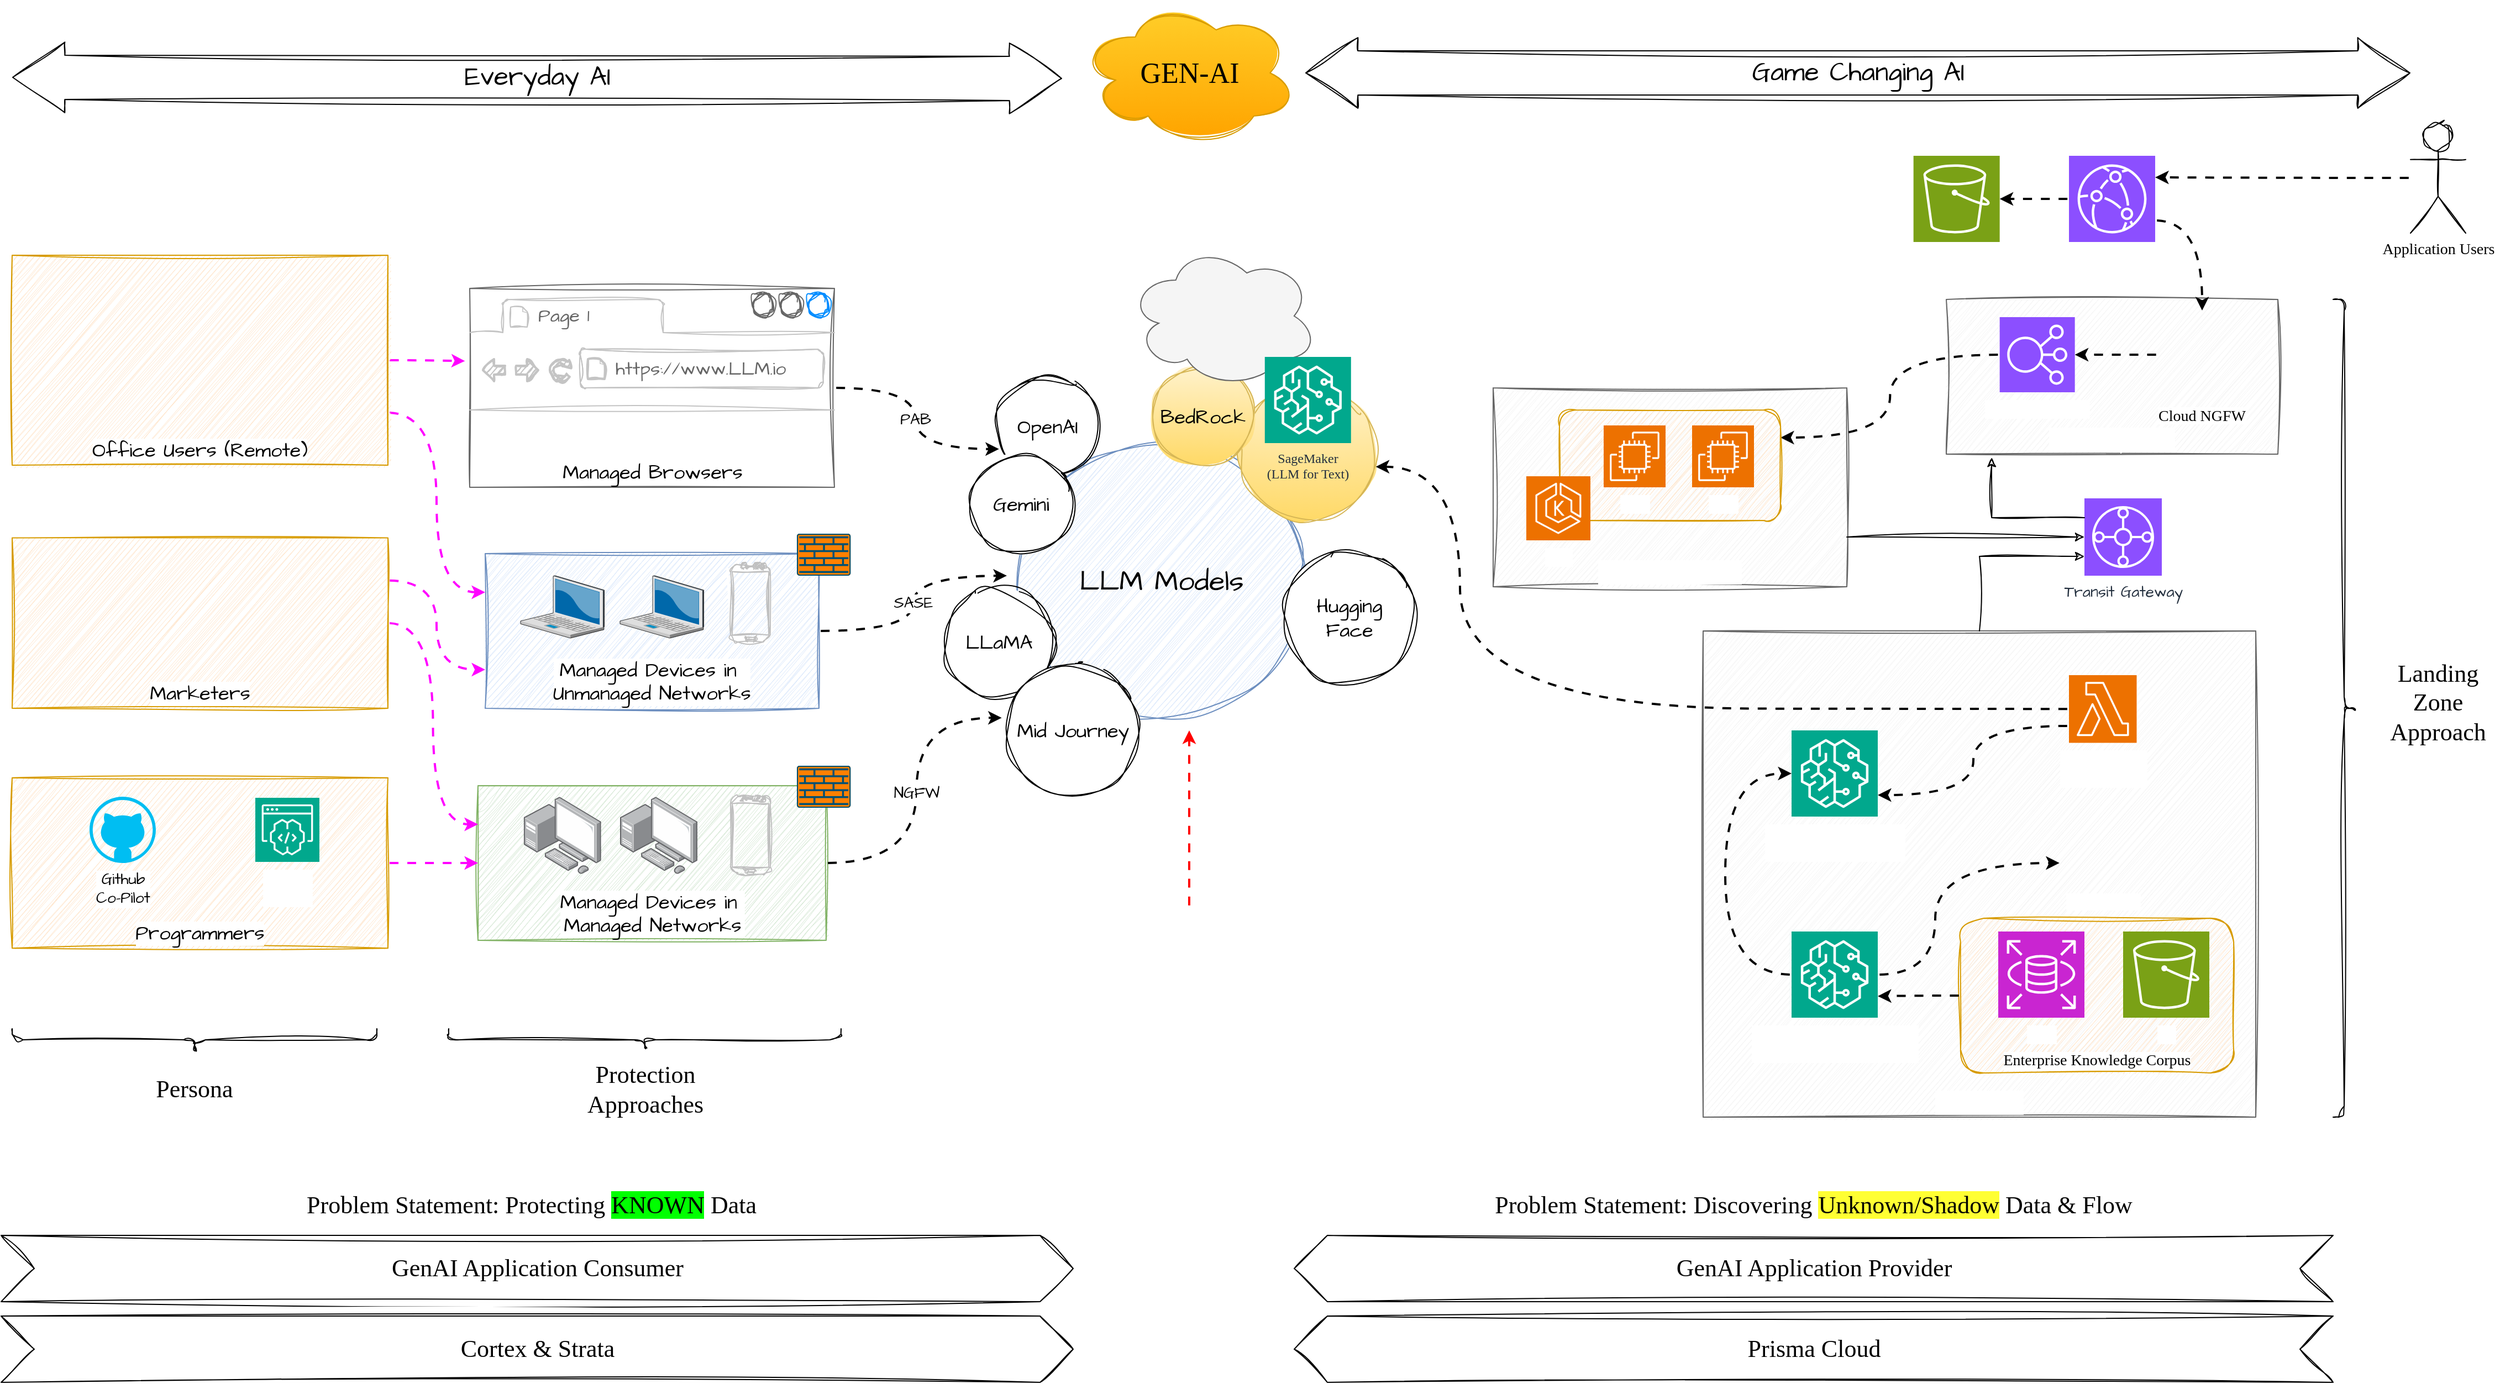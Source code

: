 <mxfile version="24.2.5" type="device">
  <diagram name="Page-1" id="3MIngDmAgbNU4fVDyyzJ">
    <mxGraphModel dx="2901" dy="2389" grid="1" gridSize="10" guides="1" tooltips="1" connect="1" arrows="1" fold="1" page="1" pageScale="1" pageWidth="850" pageHeight="1100" math="0" shadow="0">
      <root>
        <mxCell id="0" />
        <mxCell id="1" parent="0" />
        <mxCell id="rA6aza_w5iIKAxAunfqu-94" value="GEN-AI" style="ellipse;shape=cloud;whiteSpace=wrap;html=1;strokeColor=#d79b00;align=center;verticalAlign=middle;fontFamily=Gloria Hallelujah;fontSource=https%3A%2F%2Ffonts.googleapis.com%2Fcss%3Ffamily%3DGloria%2BHallelujah;fontSize=26;labelBackgroundColor=none;fillColor=#ffcd28;sketch=1;curveFitting=1;jiggle=2;gradientColor=#ffa500;fontColor=#000000;" vertex="1" parent="1">
          <mxGeometry x="197.5" y="-30" width="195" height="130" as="geometry" />
        </mxCell>
        <mxCell id="rA6aza_w5iIKAxAunfqu-16" value="RAG VPC" style="rounded=0;whiteSpace=wrap;html=1;sketch=1;hachureGap=4;jiggle=2;curveFitting=1;fontFamily=Architects Daughter;fontSource=https%3A%2F%2Ffonts.googleapis.com%2Fcss%3Ffamily%3DArchitects%2BDaughter;verticalAlign=bottom;fontSize=18;fillColor=#f5f5f5;fontColor=#FFFFFF;strokeColor=#666666;labelBackgroundColor=default;" vertex="1" parent="1">
          <mxGeometry x="760" y="540" width="500" height="440" as="geometry" />
        </mxCell>
        <mxCell id="rA6aza_w5iIKAxAunfqu-83" value="Enterprise Knowledge Corpus" style="rounded=1;whiteSpace=wrap;html=1;strokeColor=#d79b00;align=center;verticalAlign=bottom;fontFamily=Gloria Hallelujah;fontSource=https%3A%2F%2Ffonts.googleapis.com%2Fcss%3Ffamily%3DGloria%2BHallelujah;fontSize=14;labelBackgroundColor=default;fillColor=#ffe6cc;sketch=1;curveFitting=1;jiggle=2;" vertex="1" parent="1">
          <mxGeometry x="992.93" y="800" width="247.07" height="140" as="geometry" />
        </mxCell>
        <mxCell id="rA6aza_w5iIKAxAunfqu-1" value="LLM Models" style="ellipse;whiteSpace=wrap;html=1;sketch=1;hachureGap=4;jiggle=2;curveFitting=1;fontFamily=Architects Daughter;fontSource=https%3A%2F%2Ffonts.googleapis.com%2Fcss%3Ffamily%3DArchitects%2BDaughter;fontSize=26;fillColor=#dae8fc;strokeColor=#6c8ebf;" vertex="1" parent="1">
          <mxGeometry x="140" y="370" width="260" height="250" as="geometry" />
        </mxCell>
        <mxCell id="rA6aza_w5iIKAxAunfqu-2" value="" style="ellipse;whiteSpace=wrap;html=1;sketch=1;hachureGap=4;jiggle=2;curveFitting=1;fontFamily=Architects Daughter;fontSource=https%3A%2F%2Ffonts.googleapis.com%2Fcss%3Ffamily%3DArchitects%2BDaughter;fontSize=18;fillColor=#fff2cc;gradientColor=#ffd966;strokeColor=#d6b656;" vertex="1" parent="1">
          <mxGeometry x="340" y="320" width="124.8" height="120" as="geometry" />
        </mxCell>
        <mxCell id="rA6aza_w5iIKAxAunfqu-3" value="BedRock" style="ellipse;whiteSpace=wrap;html=1;sketch=1;hachureGap=4;jiggle=2;curveFitting=1;fontFamily=Architects Daughter;fontSource=https%3A%2F%2Ffonts.googleapis.com%2Fcss%3Ffamily%3DArchitects%2BDaughter;fontSize=18;fillColor=#fff2cc;gradientColor=#ffd966;strokeColor=#d6b656;fontColor=#000000;" vertex="1" parent="1">
          <mxGeometry x="260" y="300" width="94.8" height="91.15" as="geometry" />
        </mxCell>
        <mxCell id="rA6aza_w5iIKAxAunfqu-4" value="OpenAI" style="ellipse;whiteSpace=wrap;html=1;sketch=1;hachureGap=4;jiggle=2;curveFitting=1;fontFamily=Architects Daughter;fontSource=https%3A%2F%2Ffonts.googleapis.com%2Fcss%3Ffamily%3DArchitects%2BDaughter;fontSize=18;" vertex="1" parent="1">
          <mxGeometry x="120" y="310" width="93.6" height="90" as="geometry" />
        </mxCell>
        <mxCell id="rA6aza_w5iIKAxAunfqu-5" value="Gemini" style="ellipse;whiteSpace=wrap;html=1;sketch=1;hachureGap=4;jiggle=2;curveFitting=1;fontFamily=Architects Daughter;fontSource=https%3A%2F%2Ffonts.googleapis.com%2Fcss%3Ffamily%3DArchitects%2BDaughter;fontSize=18;" vertex="1" parent="1">
          <mxGeometry x="96.4" y="380" width="93.6" height="90" as="geometry" />
        </mxCell>
        <mxCell id="rA6aza_w5iIKAxAunfqu-6" value="LLaMA" style="ellipse;whiteSpace=wrap;html=1;sketch=1;hachureGap=4;jiggle=2;curveFitting=1;fontFamily=Architects Daughter;fontSource=https%3A%2F%2Ffonts.googleapis.com%2Fcss%3Ffamily%3DArchitects%2BDaughter;fontSize=18;" vertex="1" parent="1">
          <mxGeometry x="72.5" y="500" width="100" height="100" as="geometry" />
        </mxCell>
        <mxCell id="rA6aza_w5iIKAxAunfqu-8" value="Everyday AI" style="shape=flexArrow;endArrow=classic;startArrow=classic;html=1;rounded=0;sketch=1;hachureGap=4;jiggle=2;curveFitting=1;fontFamily=Architects Daughter;fontSource=https%3A%2F%2Ffonts.googleapis.com%2Fcss%3Ffamily%3DArchitects%2BDaughter;width=40;endSize=15.386;fontSize=24;labelBackgroundColor=none;endWidth=22.857;startWidth=22.857;startSize=15.386;" edge="1" parent="1">
          <mxGeometry width="100" height="100" relative="1" as="geometry">
            <mxPoint x="-770" y="39" as="sourcePoint" />
            <mxPoint x="180" y="40" as="targetPoint" />
          </mxGeometry>
        </mxCell>
        <mxCell id="rA6aza_w5iIKAxAunfqu-15" value="Security VPC" style="rounded=0;whiteSpace=wrap;html=1;sketch=1;hachureGap=4;jiggle=2;curveFitting=1;fontFamily=Architects Daughter;fontSource=https%3A%2F%2Ffonts.googleapis.com%2Fcss%3Ffamily%3DArchitects%2BDaughter;verticalAlign=bottom;fontSize=18;fillColor=#f5f5f5;fontColor=#FFFFFF;strokeColor=#666666;labelBackgroundColor=default;" vertex="1" parent="1">
          <mxGeometry x="980" y="240" width="300" height="140" as="geometry" />
        </mxCell>
        <mxCell id="rA6aza_w5iIKAxAunfqu-17" value="Transit Gateway" style="sketch=0;points=[[0,0,0],[0.25,0,0],[0.5,0,0],[0.75,0,0],[1,0,0],[0,1,0],[0.25,1,0],[0.5,1,0],[0.75,1,0],[1,1,0],[0,0.25,0],[0,0.5,0],[0,0.75,0],[1,0.25,0],[1,0.5,0],[1,0.75,0]];outlineConnect=0;fontColor=#232F3E;fillColor=#8C4FFF;strokeColor=#ffffff;dashed=0;verticalLabelPosition=bottom;verticalAlign=top;align=center;html=1;fontSize=14;fontStyle=0;aspect=fixed;shape=mxgraph.aws4.resourceIcon;resIcon=mxgraph.aws4.transit_gateway;hachureGap=4;jiggle=2;curveFitting=1;fontFamily=Architects Daughter;fontSource=https%3A%2F%2Ffonts.googleapis.com%2Fcss%3Ffamily%3DArchitects%2BDaughter;" vertex="1" parent="1">
          <mxGeometry x="1105" y="420" width="70" height="70" as="geometry" />
        </mxCell>
        <mxCell id="rA6aza_w5iIKAxAunfqu-18" style="edgeStyle=orthogonalEdgeStyle;rounded=0;sketch=1;hachureGap=4;jiggle=2;curveFitting=1;orthogonalLoop=1;jettySize=auto;html=1;exitX=0.5;exitY=0;exitDx=0;exitDy=0;entryX=0;entryY=0.75;entryDx=0;entryDy=0;entryPerimeter=0;fontFamily=Architects Daughter;fontSource=https%3A%2F%2Ffonts.googleapis.com%2Fcss%3Ffamily%3DArchitects%2BDaughter;" edge="1" parent="1" source="rA6aza_w5iIKAxAunfqu-16" target="rA6aza_w5iIKAxAunfqu-17">
          <mxGeometry relative="1" as="geometry" />
        </mxCell>
        <mxCell id="rA6aza_w5iIKAxAunfqu-19" style="edgeStyle=orthogonalEdgeStyle;rounded=0;sketch=1;hachureGap=4;jiggle=2;curveFitting=1;orthogonalLoop=1;jettySize=auto;html=1;exitX=0;exitY=0.25;exitDx=0;exitDy=0;exitPerimeter=0;entryX=0.137;entryY=1.022;entryDx=0;entryDy=0;entryPerimeter=0;fontFamily=Architects Daughter;fontSource=https%3A%2F%2Ffonts.googleapis.com%2Fcss%3Ffamily%3DArchitects%2BDaughter;" edge="1" parent="1" source="rA6aza_w5iIKAxAunfqu-17" target="rA6aza_w5iIKAxAunfqu-15">
          <mxGeometry relative="1" as="geometry" />
        </mxCell>
        <mxCell id="rA6aza_w5iIKAxAunfqu-21" value="Managed Browsers" style="strokeWidth=1;shadow=0;dashed=0;align=center;html=1;shape=mxgraph.mockup.containers.browserWindow;rSize=0;strokeColor=#666666;strokeColor2=#008cff;strokeColor3=#c4c4c4;mainText=,;recursiveResize=0;sketch=1;hachureGap=4;jiggle=2;curveFitting=1;fontFamily=Architects Daughter;fontSource=https%3A%2F%2Ffonts.googleapis.com%2Fcss%3Ffamily%3DArchitects%2BDaughter;verticalAlign=bottom;fontSize=18;" vertex="1" parent="1">
          <mxGeometry x="-356" y="230" width="330" height="180" as="geometry" />
        </mxCell>
        <mxCell id="rA6aza_w5iIKAxAunfqu-22" value="Page 1" style="strokeWidth=1;shadow=0;dashed=0;align=center;html=1;shape=mxgraph.mockup.containers.anchor;fontSize=17;fontColor=#666666;align=left;whiteSpace=wrap;sketch=1;hachureGap=4;jiggle=2;curveFitting=1;fontFamily=Architects Daughter;fontSource=https%3A%2F%2Ffonts.googleapis.com%2Fcss%3Ffamily%3DArchitects%2BDaughter;" vertex="1" parent="rA6aza_w5iIKAxAunfqu-21">
          <mxGeometry x="60" y="12" width="110" height="26" as="geometry" />
        </mxCell>
        <mxCell id="rA6aza_w5iIKAxAunfqu-23" value="https://www.LLM.io" style="strokeWidth=1;shadow=0;dashed=0;align=center;html=1;shape=mxgraph.mockup.containers.anchor;rSize=0;fontSize=17;fontColor=#666666;align=left;sketch=1;hachureGap=4;jiggle=2;curveFitting=1;fontFamily=Architects Daughter;fontSource=https%3A%2F%2Ffonts.googleapis.com%2Fcss%3Ffamily%3DArchitects%2BDaughter;" vertex="1" parent="rA6aza_w5iIKAxAunfqu-21">
          <mxGeometry x="130" y="60" width="250" height="26" as="geometry" />
        </mxCell>
        <mxCell id="rA6aza_w5iIKAxAunfqu-39" value="SASE" style="edgeStyle=orthogonalEdgeStyle;curved=1;rounded=0;hachureGap=4;orthogonalLoop=1;jettySize=auto;html=1;strokeColor=default;strokeWidth=2;align=center;verticalAlign=middle;fontFamily=Architects Daughter;fontSource=https%3A%2F%2Ffonts.googleapis.com%2Fcss%3Ffamily%3DArchitects%2BDaughter;fontSize=14;fontColor=default;labelBackgroundColor=default;endArrow=classic;flowAnimation=1;" edge="1" parent="1" source="rA6aza_w5iIKAxAunfqu-25">
          <mxGeometry relative="1" as="geometry">
            <mxPoint x="130" y="490" as="targetPoint" />
          </mxGeometry>
        </mxCell>
        <mxCell id="rA6aza_w5iIKAxAunfqu-25" value="Managed Devices in&amp;nbsp;&lt;div style=&quot;font-size: 18px;&quot;&gt;Unmanaged Networks&lt;/div&gt;" style="rounded=0;whiteSpace=wrap;html=1;sketch=1;hachureGap=4;jiggle=2;curveFitting=1;fontFamily=Architects Daughter;fontSource=https%3A%2F%2Ffonts.googleapis.com%2Fcss%3Ffamily%3DArchitects%2BDaughter;verticalAlign=bottom;fontSize=18;fillColor=#dae8fc;strokeColor=#6c8ebf;labelBackgroundColor=default;" vertex="1" parent="1">
          <mxGeometry x="-342" y="470" width="302" height="140" as="geometry" />
        </mxCell>
        <mxCell id="rA6aza_w5iIKAxAunfqu-26" value="Managed Devices in&amp;nbsp;&lt;div style=&quot;font-size: 18px;&quot;&gt;Managed Networks&lt;/div&gt;" style="rounded=0;whiteSpace=wrap;html=1;sketch=1;hachureGap=4;jiggle=2;curveFitting=1;fontFamily=Architects Daughter;fontSource=https%3A%2F%2Ffonts.googleapis.com%2Fcss%3Ffamily%3DArchitects%2BDaughter;verticalAlign=bottom;fontSize=18;fillColor=#d5e8d4;strokeColor=#82b366;labelBackgroundColor=default;" vertex="1" parent="1">
          <mxGeometry x="-348.5" y="680" width="315" height="140" as="geometry" />
        </mxCell>
        <mxCell id="rA6aza_w5iIKAxAunfqu-27" value="Hugging&lt;div&gt;Face&lt;/div&gt;" style="ellipse;whiteSpace=wrap;html=1;sketch=1;hachureGap=4;jiggle=2;curveFitting=1;fontFamily=Architects Daughter;fontSource=https%3A%2F%2Ffonts.googleapis.com%2Fcss%3Ffamily%3DArchitects%2BDaughter;fontSize=18;" vertex="1" parent="1">
          <mxGeometry x="380" y="468.25" width="120" height="120" as="geometry" />
        </mxCell>
        <mxCell id="rA6aza_w5iIKAxAunfqu-28" value="Application VPC" style="rounded=0;whiteSpace=wrap;html=1;sketch=1;hachureGap=4;jiggle=2;curveFitting=1;fontFamily=Architects Daughter;fontSource=https%3A%2F%2Ffonts.googleapis.com%2Fcss%3Ffamily%3DArchitects%2BDaughter;verticalAlign=bottom;fontSize=18;fillColor=#f5f5f5;fontColor=#FFFFFF;strokeColor=#666666;labelBackgroundColor=default;" vertex="1" parent="1">
          <mxGeometry x="570" y="320" width="320" height="180" as="geometry" />
        </mxCell>
        <mxCell id="rA6aza_w5iIKAxAunfqu-29" style="edgeStyle=orthogonalEdgeStyle;rounded=0;sketch=1;hachureGap=4;jiggle=2;curveFitting=1;orthogonalLoop=1;jettySize=auto;html=1;exitX=1;exitY=0.75;exitDx=0;exitDy=0;entryX=0;entryY=0.5;entryDx=0;entryDy=0;entryPerimeter=0;fontFamily=Architects Daughter;fontSource=https%3A%2F%2Ffonts.googleapis.com%2Fcss%3Ffamily%3DArchitects%2BDaughter;" edge="1" parent="1" source="rA6aza_w5iIKAxAunfqu-28" target="rA6aza_w5iIKAxAunfqu-17">
          <mxGeometry relative="1" as="geometry" />
        </mxCell>
        <mxCell id="rA6aza_w5iIKAxAunfqu-32" style="edgeStyle=orthogonalEdgeStyle;rounded=0;hachureGap=4;orthogonalLoop=1;jettySize=auto;html=1;entryX=-0.013;entryY=0.365;entryDx=0;entryDy=0;entryPerimeter=0;fontFamily=Architects Daughter;fontSource=https%3A%2F%2Ffonts.googleapis.com%2Fcss%3Ffamily%3DArchitects%2BDaughter;flowAnimation=1;curved=1;strokeWidth=2;strokeColor=#FF00FF;" edge="1" parent="1" source="rA6aza_w5iIKAxAunfqu-7" target="rA6aza_w5iIKAxAunfqu-21">
          <mxGeometry relative="1" as="geometry" />
        </mxCell>
        <mxCell id="rA6aza_w5iIKAxAunfqu-33" style="edgeStyle=orthogonalEdgeStyle;curved=1;rounded=0;hachureGap=4;orthogonalLoop=1;jettySize=auto;html=1;strokeColor=#FF00FF;strokeWidth=2;align=center;verticalAlign=middle;fontFamily=Architects Daughter;fontSource=https%3A%2F%2Ffonts.googleapis.com%2Fcss%3Ffamily%3DArchitects%2BDaughter;fontSize=11;fontColor=default;labelBackgroundColor=default;endArrow=classic;flowAnimation=1;entryX=0;entryY=0.5;entryDx=0;entryDy=0;" edge="1" parent="1" source="rA6aza_w5iIKAxAunfqu-10" target="rA6aza_w5iIKAxAunfqu-26">
          <mxGeometry relative="1" as="geometry" />
        </mxCell>
        <mxCell id="rA6aza_w5iIKAxAunfqu-34" style="edgeStyle=orthogonalEdgeStyle;curved=1;rounded=0;hachureGap=4;orthogonalLoop=1;jettySize=auto;html=1;strokeColor=#FF00FF;strokeWidth=2;align=center;verticalAlign=middle;fontFamily=Architects Daughter;fontSource=https%3A%2F%2Ffonts.googleapis.com%2Fcss%3Ffamily%3DArchitects%2BDaughter;fontSize=11;fontColor=default;labelBackgroundColor=default;endArrow=classic;flowAnimation=1;entryX=0;entryY=0.25;entryDx=0;entryDy=0;" edge="1" parent="1" source="rA6aza_w5iIKAxAunfqu-11" target="rA6aza_w5iIKAxAunfqu-26">
          <mxGeometry relative="1" as="geometry" />
        </mxCell>
        <mxCell id="rA6aza_w5iIKAxAunfqu-35" style="edgeStyle=orthogonalEdgeStyle;curved=1;rounded=0;hachureGap=4;orthogonalLoop=1;jettySize=auto;html=1;exitX=1;exitY=0.25;exitDx=0;exitDy=0;entryX=0;entryY=0.75;entryDx=0;entryDy=0;strokeColor=#FF00FF;strokeWidth=2;align=center;verticalAlign=middle;fontFamily=Architects Daughter;fontSource=https%3A%2F%2Ffonts.googleapis.com%2Fcss%3Ffamily%3DArchitects%2BDaughter;fontSize=11;fontColor=default;labelBackgroundColor=default;endArrow=classic;flowAnimation=1;" edge="1" parent="1" source="rA6aza_w5iIKAxAunfqu-11" target="rA6aza_w5iIKAxAunfqu-25">
          <mxGeometry relative="1" as="geometry" />
        </mxCell>
        <mxCell id="rA6aza_w5iIKAxAunfqu-36" style="edgeStyle=orthogonalEdgeStyle;curved=1;rounded=0;hachureGap=4;orthogonalLoop=1;jettySize=auto;html=1;exitX=1;exitY=0.75;exitDx=0;exitDy=0;entryX=0;entryY=0.25;entryDx=0;entryDy=0;strokeColor=#FF00FF;strokeWidth=2;align=center;verticalAlign=middle;fontFamily=Architects Daughter;fontSource=https%3A%2F%2Ffonts.googleapis.com%2Fcss%3Ffamily%3DArchitects%2BDaughter;fontSize=11;fontColor=default;labelBackgroundColor=default;endArrow=classic;flowAnimation=1;" edge="1" parent="1" source="rA6aza_w5iIKAxAunfqu-7" target="rA6aza_w5iIKAxAunfqu-25">
          <mxGeometry relative="1" as="geometry" />
        </mxCell>
        <mxCell id="rA6aza_w5iIKAxAunfqu-37" value="Mid Journey" style="ellipse;whiteSpace=wrap;html=1;sketch=1;hachureGap=4;jiggle=2;curveFitting=1;fontFamily=Architects Daughter;fontSource=https%3A%2F%2Ffonts.googleapis.com%2Fcss%3Ffamily%3DArchitects%2BDaughter;fontSize=18;" vertex="1" parent="1">
          <mxGeometry x="130" y="570" width="120" height="120" as="geometry" />
        </mxCell>
        <mxCell id="rA6aza_w5iIKAxAunfqu-38" value="PAB" style="edgeStyle=orthogonalEdgeStyle;curved=1;rounded=0;hachureGap=4;orthogonalLoop=1;jettySize=auto;html=1;entryX=0.031;entryY=0.726;entryDx=0;entryDy=0;entryPerimeter=0;strokeColor=default;strokeWidth=2;align=center;verticalAlign=middle;fontFamily=Architects Daughter;fontSource=https%3A%2F%2Ffonts.googleapis.com%2Fcss%3Ffamily%3DArchitects%2BDaughter;fontSize=14;fontColor=default;labelBackgroundColor=default;endArrow=classic;flowAnimation=1;" edge="1" parent="1" source="rA6aza_w5iIKAxAunfqu-21" target="rA6aza_w5iIKAxAunfqu-4">
          <mxGeometry relative="1" as="geometry" />
        </mxCell>
        <mxCell id="rA6aza_w5iIKAxAunfqu-40" value="NGFW" style="edgeStyle=orthogonalEdgeStyle;curved=1;rounded=0;hachureGap=4;orthogonalLoop=1;jettySize=auto;html=1;exitX=1;exitY=0.5;exitDx=0;exitDy=0;entryX=-0.039;entryY=0.405;entryDx=0;entryDy=0;entryPerimeter=0;strokeColor=default;strokeWidth=2;align=center;verticalAlign=middle;fontFamily=Architects Daughter;fontSource=https%3A%2F%2Ffonts.googleapis.com%2Fcss%3Ffamily%3DArchitects%2BDaughter;fontSize=14;fontColor=default;labelBackgroundColor=default;endArrow=classic;flowAnimation=1;" edge="1" parent="1" source="rA6aza_w5iIKAxAunfqu-26" target="rA6aza_w5iIKAxAunfqu-37">
          <mxGeometry relative="1" as="geometry" />
        </mxCell>
        <mxCell id="rA6aza_w5iIKAxAunfqu-91" style="edgeStyle=orthogonalEdgeStyle;curved=1;rounded=0;hachureGap=4;orthogonalLoop=1;jettySize=auto;html=1;strokeColor=#FF0000;strokeWidth=2;align=center;verticalAlign=middle;fontFamily=Gloria Hallelujah;fontSource=https%3A%2F%2Ffonts.googleapis.com%2Fcss%3Ffamily%3DGloria%2BHallelujah;fontSize=14;fontColor=default;labelBackgroundColor=default;endArrow=classic;flowAnimation=1;" edge="1" parent="1" source="rA6aza_w5iIKAxAunfqu-42">
          <mxGeometry relative="1" as="geometry">
            <mxPoint x="295" y="630.0" as="targetPoint" />
          </mxGeometry>
        </mxCell>
        <mxCell id="rA6aza_w5iIKAxAunfqu-42" value="" style="shape=image;imageAspect=0;aspect=fixed;verticalLabelPosition=bottom;verticalAlign=top;sketch=1;hachureGap=4;jiggle=2;curveFitting=1;fontFamily=Architects Daughter;fontSource=https%3A%2F%2Ffonts.googleapis.com%2Fcss%3Ffamily%3DArchitects%2BDaughter;fontSize=11;fontColor=default;labelBackgroundColor=default;image=https://cdni.iconscout.com/illustration/premium/thumb/hacker-3354776-2810790.png?f=webp;" vertex="1" parent="1">
          <mxGeometry x="190" y="790" width="210" height="210" as="geometry" />
        </mxCell>
        <mxCell id="rA6aza_w5iIKAxAunfqu-48" value="" style="verticalLabelPosition=bottom;sketch=0;aspect=fixed;html=1;verticalAlign=top;strokeColor=none;align=center;outlineConnect=0;shape=mxgraph.citrix.laptop_2;hachureGap=4;jiggle=2;curveFitting=1;fontFamily=Architects Daughter;fontSource=https%3A%2F%2Ffonts.googleapis.com%2Fcss%3Ffamily%3DArchitects%2BDaughter;fontSize=11;fontColor=default;labelBackgroundColor=default;" vertex="1" parent="1">
          <mxGeometry x="-310" y="490" width="75.77" height="56.5" as="geometry" />
        </mxCell>
        <mxCell id="rA6aza_w5iIKAxAunfqu-49" value="" style="verticalLabelPosition=bottom;sketch=0;aspect=fixed;html=1;verticalAlign=top;strokeColor=none;align=center;outlineConnect=0;shape=mxgraph.citrix.laptop_2;hachureGap=4;jiggle=2;curveFitting=1;fontFamily=Architects Daughter;fontSource=https%3A%2F%2Ffonts.googleapis.com%2Fcss%3Ffamily%3DArchitects%2BDaughter;fontSize=11;fontColor=default;labelBackgroundColor=default;" vertex="1" parent="1">
          <mxGeometry x="-220" y="490" width="75.77" height="56.5" as="geometry" />
        </mxCell>
        <mxCell id="rA6aza_w5iIKAxAunfqu-52" value="" style="image;points=[];aspect=fixed;html=1;align=center;shadow=0;dashed=0;image=img/lib/allied_telesis/computer_and_terminals/Personal_Computer_with_Server.svg;sketch=1;hachureGap=4;jiggle=2;curveFitting=1;fontFamily=Architects Daughter;fontSource=https%3A%2F%2Ffonts.googleapis.com%2Fcss%3Ffamily%3DArchitects%2BDaughter;fontSize=11;fontColor=default;labelBackgroundColor=default;" vertex="1" parent="1">
          <mxGeometry x="-307.11" y="690" width="70" height="70" as="geometry" />
        </mxCell>
        <mxCell id="rA6aza_w5iIKAxAunfqu-53" value="" style="image;points=[];aspect=fixed;html=1;align=center;shadow=0;dashed=0;image=img/lib/allied_telesis/computer_and_terminals/Personal_Computer_with_Server.svg;sketch=1;hachureGap=4;jiggle=2;curveFitting=1;fontFamily=Architects Daughter;fontSource=https%3A%2F%2Ffonts.googleapis.com%2Fcss%3Ffamily%3DArchitects%2BDaughter;fontSize=11;fontColor=default;labelBackgroundColor=default;" vertex="1" parent="1">
          <mxGeometry x="-220" y="690" width="70" height="70" as="geometry" />
        </mxCell>
        <mxCell id="rA6aza_w5iIKAxAunfqu-54" value="" style="verticalLabelPosition=bottom;verticalAlign=top;html=1;shadow=0;dashed=0;strokeWidth=1;shape=mxgraph.android.phone2;strokeColor=#c0c0c0;sketch=1;hachureGap=4;jiggle=2;curveFitting=1;fontFamily=Architects Daughter;fontSource=https%3A%2F%2Ffonts.googleapis.com%2Fcss%3Ffamily%3DArchitects%2BDaughter;fontSize=11;fontColor=default;labelBackgroundColor=default;" vertex="1" parent="1">
          <mxGeometry x="-120" y="690" width="35.9" height="70" as="geometry" />
        </mxCell>
        <mxCell id="rA6aza_w5iIKAxAunfqu-55" value="" style="verticalLabelPosition=bottom;verticalAlign=top;html=1;shadow=0;dashed=0;strokeWidth=1;shape=mxgraph.android.phone2;strokeColor=#c0c0c0;sketch=1;hachureGap=4;jiggle=2;curveFitting=1;fontFamily=Architects Daughter;fontSource=https%3A%2F%2Ffonts.googleapis.com%2Fcss%3Ffamily%3DArchitects%2BDaughter;fontSize=11;fontColor=default;labelBackgroundColor=default;" vertex="1" parent="1">
          <mxGeometry x="-120" y="480" width="35.9" height="70" as="geometry" />
        </mxCell>
        <mxCell id="rA6aza_w5iIKAxAunfqu-64" style="edgeStyle=orthogonalEdgeStyle;curved=1;rounded=0;hachureGap=4;orthogonalLoop=1;jettySize=auto;html=1;exitX=0;exitY=0.5;exitDx=0;exitDy=0;strokeColor=default;strokeWidth=2;align=center;verticalAlign=middle;fontFamily=Architects Daughter;fontSource=https%3A%2F%2Ffonts.googleapis.com%2Fcss%3Ffamily%3DArchitects%2BDaughter;fontSize=11;fontColor=default;labelBackgroundColor=default;endArrow=classic;flowAnimation=1;" edge="1" parent="1" source="rA6aza_w5iIKAxAunfqu-56" target="rA6aza_w5iIKAxAunfqu-62">
          <mxGeometry relative="1" as="geometry" />
        </mxCell>
        <mxCell id="rA6aza_w5iIKAxAunfqu-56" value="Cloud NGFW" style="shape=image;verticalLabelPosition=bottom;labelBackgroundColor=default;verticalAlign=top;aspect=fixed;imageAspect=0;image=https://www.paloaltonetworks.com.au/content/dam/pan/en_US/includes/igw/cloud-ngfw/assets/images/overview/circle-logo-1.png;fontFamily=Gloria Hallelujah;fontSource=https%3A%2F%2Ffonts.googleapis.com%2Fcss%3Ffamily%3DGloria%2BHallelujah;fontSize=14;" vertex="1" parent="1">
          <mxGeometry x="1171.33" y="250" width="80.34" height="80" as="geometry" />
        </mxCell>
        <mxCell id="rA6aza_w5iIKAxAunfqu-63" style="edgeStyle=orthogonalEdgeStyle;curved=1;rounded=0;hachureGap=4;orthogonalLoop=1;jettySize=auto;html=1;exitX=1;exitY=0.75;exitDx=0;exitDy=0;exitPerimeter=0;entryX=0.5;entryY=0;entryDx=0;entryDy=0;strokeColor=default;strokeWidth=2;align=center;verticalAlign=middle;fontFamily=Architects Daughter;fontSource=https%3A%2F%2Ffonts.googleapis.com%2Fcss%3Ffamily%3DArchitects%2BDaughter;fontSize=11;fontColor=default;labelBackgroundColor=default;endArrow=classic;flowAnimation=1;" edge="1" parent="1" source="rA6aza_w5iIKAxAunfqu-58" target="rA6aza_w5iIKAxAunfqu-56">
          <mxGeometry relative="1" as="geometry" />
        </mxCell>
        <mxCell id="rA6aza_w5iIKAxAunfqu-58" value="Cloud Front" style="sketch=0;points=[[0,0,0],[0.25,0,0],[0.5,0,0],[0.75,0,0],[1,0,0],[0,1,0],[0.25,1,0],[0.5,1,0],[0.75,1,0],[1,1,0],[0,0.25,0],[0,0.5,0],[0,0.75,0],[1,0.25,0],[1,0.5,0],[1,0.75,0]];outlineConnect=0;fontColor=#FFFFFF;fillColor=#8C4FFF;strokeColor=#ffffff;dashed=0;verticalLabelPosition=bottom;verticalAlign=top;align=center;html=1;fontSize=14;fontStyle=0;aspect=fixed;shape=mxgraph.aws4.resourceIcon;resIcon=mxgraph.aws4.cloudfront;hachureGap=4;jiggle=2;curveFitting=1;fontFamily=Architects Daughter;fontSource=https%3A%2F%2Ffonts.googleapis.com%2Fcss%3Ffamily%3DArchitects%2BDaughter;labelBackgroundColor=default;" vertex="1" parent="1">
          <mxGeometry x="1091" y="110" width="78" height="78" as="geometry" />
        </mxCell>
        <mxCell id="rA6aza_w5iIKAxAunfqu-59" value="S3" style="sketch=0;points=[[0,0,0],[0.25,0,0],[0.5,0,0],[0.75,0,0],[1,0,0],[0,1,0],[0.25,1,0],[0.5,1,0],[0.75,1,0],[1,1,0],[0,0.25,0],[0,0.5,0],[0,0.75,0],[1,0.25,0],[1,0.5,0],[1,0.75,0]];outlineConnect=0;fontColor=#FFFFFF;fillColor=#7AA116;strokeColor=#ffffff;dashed=0;verticalLabelPosition=bottom;verticalAlign=top;align=center;html=1;fontSize=14;fontStyle=0;aspect=fixed;shape=mxgraph.aws4.resourceIcon;resIcon=mxgraph.aws4.s3;hachureGap=4;jiggle=2;curveFitting=1;fontFamily=Architects Daughter;fontSource=https%3A%2F%2Ffonts.googleapis.com%2Fcss%3Ffamily%3DArchitects%2BDaughter;labelBackgroundColor=default;" vertex="1" parent="1">
          <mxGeometry x="950.33" y="110" width="78" height="78" as="geometry" />
        </mxCell>
        <mxCell id="rA6aza_w5iIKAxAunfqu-60" style="edgeStyle=orthogonalEdgeStyle;curved=1;rounded=0;hachureGap=4;orthogonalLoop=1;jettySize=auto;html=1;exitX=0;exitY=0.5;exitDx=0;exitDy=0;exitPerimeter=0;entryX=1;entryY=0.5;entryDx=0;entryDy=0;entryPerimeter=0;strokeColor=default;strokeWidth=2;align=center;verticalAlign=middle;fontFamily=Architects Daughter;fontSource=https%3A%2F%2Ffonts.googleapis.com%2Fcss%3Ffamily%3DArchitects%2BDaughter;fontSize=11;fontColor=default;labelBackgroundColor=default;endArrow=classic;flowAnimation=1;" edge="1" parent="1" source="rA6aza_w5iIKAxAunfqu-58" target="rA6aza_w5iIKAxAunfqu-59">
          <mxGeometry relative="1" as="geometry" />
        </mxCell>
        <mxCell id="rA6aza_w5iIKAxAunfqu-71" style="edgeStyle=orthogonalEdgeStyle;curved=1;rounded=0;hachureGap=4;orthogonalLoop=1;jettySize=auto;html=1;exitX=0;exitY=0.5;exitDx=0;exitDy=0;exitPerimeter=0;entryX=1;entryY=0.25;entryDx=0;entryDy=0;strokeColor=default;strokeWidth=2;align=center;verticalAlign=middle;fontFamily=Architects Daughter;fontSource=https%3A%2F%2Ffonts.googleapis.com%2Fcss%3Ffamily%3DArchitects%2BDaughter;fontSize=11;fontColor=default;labelBackgroundColor=default;endArrow=classic;flowAnimation=1;" edge="1" parent="1" source="rA6aza_w5iIKAxAunfqu-62" target="rA6aza_w5iIKAxAunfqu-65">
          <mxGeometry relative="1" as="geometry" />
        </mxCell>
        <mxCell id="rA6aza_w5iIKAxAunfqu-62" value="Load Balancer" style="sketch=0;points=[[0,0,0],[0.25,0,0],[0.5,0,0],[0.75,0,0],[1,0,0],[0,1,0],[0.25,1,0],[0.5,1,0],[0.75,1,0],[1,1,0],[0,0.25,0],[0,0.5,0],[0,0.75,0],[1,0.25,0],[1,0.5,0],[1,0.75,0]];outlineConnect=0;fontColor=#FFFFFF;fillColor=#8C4FFF;strokeColor=#ffffff;dashed=0;verticalLabelPosition=bottom;verticalAlign=top;align=center;html=1;fontSize=14;fontStyle=0;aspect=fixed;shape=mxgraph.aws4.resourceIcon;resIcon=mxgraph.aws4.elastic_load_balancing;hachureGap=4;jiggle=2;curveFitting=1;fontFamily=Architects Daughter;fontSource=https%3A%2F%2Ffonts.googleapis.com%2Fcss%3Ffamily%3DArchitects%2BDaughter;labelBackgroundColor=default;" vertex="1" parent="1">
          <mxGeometry x="1028.33" y="256" width="68" height="68" as="geometry" />
        </mxCell>
        <mxCell id="rA6aza_w5iIKAxAunfqu-65" value="" style="rounded=1;whiteSpace=wrap;html=1;sketch=1;hachureGap=4;jiggle=2;curveFitting=1;fontFamily=Architects Daughter;fontSource=https%3A%2F%2Ffonts.googleapis.com%2Fcss%3Ffamily%3DArchitects%2BDaughter;fontSize=11;labelBackgroundColor=default;fillColor=#ffe6cc;strokeColor=#d79b00;" vertex="1" parent="1">
          <mxGeometry x="630" y="340" width="200" height="100" as="geometry" />
        </mxCell>
        <mxCell id="rA6aza_w5iIKAxAunfqu-66" value="EKS" style="sketch=0;points=[[0,0,0],[0.25,0,0],[0.5,0,0],[0.75,0,0],[1,0,0],[0,1,0],[0.25,1,0],[0.5,1,0],[0.75,1,0],[1,1,0],[0,0.25,0],[0,0.5,0],[0,0.75,0],[1,0.25,0],[1,0.5,0],[1,0.75,0]];outlineConnect=0;fontColor=#FFFFFF;fillColor=#ED7100;strokeColor=#ffffff;dashed=0;verticalLabelPosition=bottom;verticalAlign=top;align=center;html=1;fontSize=14;fontStyle=0;aspect=fixed;shape=mxgraph.aws4.resourceIcon;resIcon=mxgraph.aws4.eks;hachureGap=4;jiggle=2;curveFitting=1;fontFamily=Architects Daughter;fontSource=https%3A%2F%2Ffonts.googleapis.com%2Fcss%3Ffamily%3DArchitects%2BDaughter;labelBackgroundColor=default;" vertex="1" parent="1">
          <mxGeometry x="600" y="400" width="58" height="58" as="geometry" />
        </mxCell>
        <mxCell id="rA6aza_w5iIKAxAunfqu-67" value="EC2" style="sketch=0;points=[[0,0,0],[0.25,0,0],[0.5,0,0],[0.75,0,0],[1,0,0],[0,1,0],[0.25,1,0],[0.5,1,0],[0.75,1,0],[1,1,0],[0,0.25,0],[0,0.5,0],[0,0.75,0],[1,0.25,0],[1,0.5,0],[1,0.75,0]];outlineConnect=0;fontColor=#FFFFFF;fillColor=#ED7100;strokeColor=#ffffff;dashed=0;verticalLabelPosition=bottom;verticalAlign=top;align=center;html=1;fontSize=14;fontStyle=0;aspect=fixed;shape=mxgraph.aws4.resourceIcon;resIcon=mxgraph.aws4.ec2;hachureGap=4;jiggle=2;curveFitting=1;fontFamily=Architects Daughter;fontSource=https%3A%2F%2Ffonts.googleapis.com%2Fcss%3Ffamily%3DArchitects%2BDaughter;labelBackgroundColor=default;" vertex="1" parent="1">
          <mxGeometry x="670" y="354" width="56" height="56" as="geometry" />
        </mxCell>
        <mxCell id="rA6aza_w5iIKAxAunfqu-69" value="EC2" style="sketch=0;points=[[0,0,0],[0.25,0,0],[0.5,0,0],[0.75,0,0],[1,0,0],[0,1,0],[0.25,1,0],[0.5,1,0],[0.75,1,0],[1,1,0],[0,0.25,0],[0,0.5,0],[0,0.75,0],[1,0.25,0],[1,0.5,0],[1,0.75,0]];outlineConnect=0;fontColor=#FFFFFF;fillColor=#ED7100;strokeColor=#ffffff;dashed=0;verticalLabelPosition=bottom;verticalAlign=top;align=center;html=1;fontSize=14;fontStyle=0;aspect=fixed;shape=mxgraph.aws4.resourceIcon;resIcon=mxgraph.aws4.ec2;hachureGap=4;jiggle=2;curveFitting=1;fontFamily=Architects Daughter;fontSource=https%3A%2F%2Ffonts.googleapis.com%2Fcss%3Ffamily%3DArchitects%2BDaughter;labelBackgroundColor=default;" vertex="1" parent="1">
          <mxGeometry x="750" y="354" width="56" height="56" as="geometry" />
        </mxCell>
        <mxCell id="rA6aza_w5iIKAxAunfqu-78" value="Opensearch" style="shape=image;verticalLabelPosition=bottom;labelBackgroundColor=default;verticalAlign=top;aspect=fixed;imageAspect=0;image=https://nemeon.io/wp-content/uploads/2023/12/opensearch-service.png;fontFamily=Gloria Hallelujah;fontSource=https%3A%2F%2Ffonts.googleapis.com%2Fcss%3Ffamily%3DGloria%2BHallelujah;fontSize=14;fontColor=#FFFFFF;" vertex="1" parent="1">
          <mxGeometry x="1082.43" y="690" width="80" height="80" as="geometry" />
        </mxCell>
        <mxCell id="rA6aza_w5iIKAxAunfqu-79" value="SageMaker&lt;div style=&quot;font-size: 14px;&quot;&gt;(LLM for Embedding)&lt;/div&gt;" style="sketch=0;points=[[0,0,0],[0.25,0,0],[0.5,0,0],[0.75,0,0],[1,0,0],[0,1,0],[0.25,1,0],[0.5,1,0],[0.75,1,0],[1,1,0],[0,0.25,0],[0,0.5,0],[0,0.75,0],[1,0.25,0],[1,0.5,0],[1,0.75,0]];outlineConnect=0;fontColor=#FFFFFF;fillColor=#01A88D;strokeColor=#ffffff;dashed=0;verticalLabelPosition=bottom;verticalAlign=top;align=center;html=1;fontSize=14;fontStyle=0;aspect=fixed;shape=mxgraph.aws4.resourceIcon;resIcon=mxgraph.aws4.sagemaker;fontFamily=Gloria Hallelujah;fontSource=https%3A%2F%2Ffonts.googleapis.com%2Fcss%3Ffamily%3DGloria%2BHallelujah;labelBackgroundColor=default;" vertex="1" parent="1">
          <mxGeometry x="840" y="630" width="78" height="78" as="geometry" />
        </mxCell>
        <mxCell id="rA6aza_w5iIKAxAunfqu-80" value="RAG Lambda&lt;div style=&quot;font-size: 14px;&quot;&gt;App&lt;/div&gt;" style="sketch=0;points=[[0,0,0],[0.25,0,0],[0.5,0,0],[0.75,0,0],[1,0,0],[0,1,0],[0.25,1,0],[0.5,1,0],[0.75,1,0],[1,1,0],[0,0.25,0],[0,0.5,0],[0,0.75,0],[1,0.25,0],[1,0.5,0],[1,0.75,0]];outlineConnect=0;fontColor=#FFFFFF;fillColor=#ED7100;strokeColor=#ffffff;dashed=0;verticalLabelPosition=bottom;verticalAlign=top;align=center;html=1;fontSize=14;fontStyle=0;aspect=fixed;shape=mxgraph.aws4.resourceIcon;resIcon=mxgraph.aws4.lambda;fontFamily=Gloria Hallelujah;fontSource=https%3A%2F%2Ffonts.googleapis.com%2Fcss%3Ffamily%3DGloria%2BHallelujah;labelBackgroundColor=default;" vertex="1" parent="1">
          <mxGeometry x="1091.0" y="580" width="61.25" height="61.25" as="geometry" />
        </mxCell>
        <mxCell id="rA6aza_w5iIKAxAunfqu-81" value="RDS" style="sketch=0;points=[[0,0,0],[0.25,0,0],[0.5,0,0],[0.75,0,0],[1,0,0],[0,1,0],[0.25,1,0],[0.5,1,0],[0.75,1,0],[1,1,0],[0,0.25,0],[0,0.5,0],[0,0.75,0],[1,0.25,0],[1,0.5,0],[1,0.75,0]];outlineConnect=0;fontColor=#FFFFFF;fillColor=#C925D1;strokeColor=#ffffff;dashed=0;verticalLabelPosition=bottom;verticalAlign=top;align=center;html=1;fontSize=14;fontStyle=0;aspect=fixed;shape=mxgraph.aws4.resourceIcon;resIcon=mxgraph.aws4.rds;fontFamily=Gloria Hallelujah;fontSource=https%3A%2F%2Ffonts.googleapis.com%2Fcss%3Ffamily%3DGloria%2BHallelujah;labelBackgroundColor=default;" vertex="1" parent="1">
          <mxGeometry x="1027" y="812" width="78" height="78" as="geometry" />
        </mxCell>
        <mxCell id="rA6aza_w5iIKAxAunfqu-82" value="S3" style="sketch=0;points=[[0,0,0],[0.25,0,0],[0.5,0,0],[0.75,0,0],[1,0,0],[0,1,0],[0.25,1,0],[0.5,1,0],[0.75,1,0],[1,1,0],[0,0.25,0],[0,0.5,0],[0,0.75,0],[1,0.25,0],[1,0.5,0],[1,0.75,0]];outlineConnect=0;fontColor=#FFFFFF;fillColor=#7AA116;strokeColor=#ffffff;dashed=0;verticalLabelPosition=bottom;verticalAlign=top;align=center;html=1;fontSize=14;fontStyle=0;aspect=fixed;shape=mxgraph.aws4.resourceIcon;resIcon=mxgraph.aws4.s3;hachureGap=4;jiggle=2;curveFitting=1;fontFamily=Architects Daughter;fontSource=https%3A%2F%2Ffonts.googleapis.com%2Fcss%3Ffamily%3DArchitects%2BDaughter;labelBackgroundColor=default;" vertex="1" parent="1">
          <mxGeometry x="1140" y="812" width="78" height="78" as="geometry" />
        </mxCell>
        <mxCell id="rA6aza_w5iIKAxAunfqu-86" style="edgeStyle=orthogonalEdgeStyle;curved=1;rounded=0;hachureGap=4;orthogonalLoop=1;jettySize=auto;html=1;exitX=1;exitY=0.5;exitDx=0;exitDy=0;exitPerimeter=0;entryX=0;entryY=0.75;entryDx=0;entryDy=0;strokeColor=default;strokeWidth=2;align=center;verticalAlign=middle;fontFamily=Gloria Hallelujah;fontSource=https%3A%2F%2Ffonts.googleapis.com%2Fcss%3Ffamily%3DGloria%2BHallelujah;fontSize=14;fontColor=default;labelBackgroundColor=default;endArrow=classic;flowAnimation=1;" edge="1" parent="1" source="rA6aza_w5iIKAxAunfqu-84" target="rA6aza_w5iIKAxAunfqu-78">
          <mxGeometry relative="1" as="geometry">
            <Array as="points">
              <mxPoint x="970" y="851" />
              <mxPoint x="970" y="750" />
            </Array>
          </mxGeometry>
        </mxCell>
        <mxCell id="rA6aza_w5iIKAxAunfqu-84" value="SageMaker&lt;div style=&quot;font-size: 14px;&quot;&gt;(Document to Embedding)&lt;/div&gt;" style="sketch=0;points=[[0,0,0],[0.25,0,0],[0.5,0,0],[0.75,0,0],[1,0,0],[0,1,0],[0.25,1,0],[0.5,1,0],[0.75,1,0],[1,1,0],[0,0.25,0],[0,0.5,0],[0,0.75,0],[1,0.25,0],[1,0.5,0],[1,0.75,0]];outlineConnect=0;fontColor=#FFFFFF;fillColor=#01A88D;strokeColor=#ffffff;dashed=0;verticalLabelPosition=bottom;verticalAlign=top;align=center;html=1;fontSize=14;fontStyle=0;aspect=fixed;shape=mxgraph.aws4.resourceIcon;resIcon=mxgraph.aws4.sagemaker;fontFamily=Gloria Hallelujah;fontSource=https%3A%2F%2Ffonts.googleapis.com%2Fcss%3Ffamily%3DGloria%2BHallelujah;labelBackgroundColor=default;" vertex="1" parent="1">
          <mxGeometry x="840" y="812" width="78" height="78" as="geometry" />
        </mxCell>
        <mxCell id="rA6aza_w5iIKAxAunfqu-85" style="edgeStyle=orthogonalEdgeStyle;curved=1;rounded=0;hachureGap=4;orthogonalLoop=1;jettySize=auto;html=1;exitX=0;exitY=0.5;exitDx=0;exitDy=0;entryX=1;entryY=0.75;entryDx=0;entryDy=0;entryPerimeter=0;strokeColor=default;strokeWidth=2;align=center;verticalAlign=middle;fontFamily=Gloria Hallelujah;fontSource=https%3A%2F%2Ffonts.googleapis.com%2Fcss%3Ffamily%3DGloria%2BHallelujah;fontSize=14;fontColor=default;labelBackgroundColor=default;endArrow=classic;flowAnimation=1;" edge="1" parent="1" source="rA6aza_w5iIKAxAunfqu-83" target="rA6aza_w5iIKAxAunfqu-84">
          <mxGeometry relative="1" as="geometry" />
        </mxCell>
        <mxCell id="rA6aza_w5iIKAxAunfqu-87" style="edgeStyle=orthogonalEdgeStyle;curved=1;rounded=0;hachureGap=4;orthogonalLoop=1;jettySize=auto;html=1;exitX=0;exitY=0.5;exitDx=0;exitDy=0;exitPerimeter=0;entryX=0;entryY=0.5;entryDx=0;entryDy=0;entryPerimeter=0;strokeColor=default;strokeWidth=2;align=center;verticalAlign=middle;fontFamily=Gloria Hallelujah;fontSource=https%3A%2F%2Ffonts.googleapis.com%2Fcss%3Ffamily%3DGloria%2BHallelujah;fontSize=14;fontColor=default;labelBackgroundColor=default;endArrow=classic;flowAnimation=1;" edge="1" parent="1" source="rA6aza_w5iIKAxAunfqu-84" target="rA6aza_w5iIKAxAunfqu-79">
          <mxGeometry relative="1" as="geometry">
            <Array as="points">
              <mxPoint x="780" y="851" />
              <mxPoint x="780" y="669" />
            </Array>
          </mxGeometry>
        </mxCell>
        <mxCell id="rA6aza_w5iIKAxAunfqu-88" style="edgeStyle=orthogonalEdgeStyle;curved=1;rounded=0;hachureGap=4;orthogonalLoop=1;jettySize=auto;html=1;exitX=0;exitY=0.75;exitDx=0;exitDy=0;exitPerimeter=0;entryX=1;entryY=0.75;entryDx=0;entryDy=0;entryPerimeter=0;strokeColor=default;strokeWidth=2;align=center;verticalAlign=middle;fontFamily=Gloria Hallelujah;fontSource=https%3A%2F%2Ffonts.googleapis.com%2Fcss%3Ffamily%3DGloria%2BHallelujah;fontSize=14;fontColor=default;labelBackgroundColor=default;endArrow=classic;flowAnimation=1;" edge="1" parent="1" source="rA6aza_w5iIKAxAunfqu-80" target="rA6aza_w5iIKAxAunfqu-79">
          <mxGeometry relative="1" as="geometry" />
        </mxCell>
        <mxCell id="rA6aza_w5iIKAxAunfqu-89" style="edgeStyle=orthogonalEdgeStyle;curved=1;rounded=0;hachureGap=4;orthogonalLoop=1;jettySize=auto;html=1;exitX=0;exitY=0.5;exitDx=0;exitDy=0;exitPerimeter=0;entryX=0.992;entryY=0.595;entryDx=0;entryDy=0;entryPerimeter=0;strokeColor=default;strokeWidth=2;align=center;verticalAlign=middle;fontFamily=Gloria Hallelujah;fontSource=https%3A%2F%2Ffonts.googleapis.com%2Fcss%3Ffamily%3DGloria%2BHallelujah;fontSize=14;fontColor=default;labelBackgroundColor=default;endArrow=classic;flowAnimation=1;" edge="1" parent="1" source="rA6aza_w5iIKAxAunfqu-80" target="rA6aza_w5iIKAxAunfqu-2">
          <mxGeometry relative="1" as="geometry">
            <Array as="points">
              <mxPoint x="1082" y="610" />
              <mxPoint x="540" y="610" />
              <mxPoint x="540" y="391" />
            </Array>
          </mxGeometry>
        </mxCell>
        <mxCell id="rA6aza_w5iIKAxAunfqu-92" value="Application Users" style="shape=umlActor;verticalLabelPosition=bottom;verticalAlign=top;html=1;outlineConnect=0;strokeColor=default;align=center;fontFamily=Gloria Hallelujah;fontSource=https%3A%2F%2Ffonts.googleapis.com%2Fcss%3Ffamily%3DGloria%2BHallelujah;fontSize=14;fontColor=default;labelBackgroundColor=default;fillColor=default;sketch=1;curveFitting=1;jiggle=2;" vertex="1" parent="1">
          <mxGeometry x="1400" y="80" width="50" height="100" as="geometry" />
        </mxCell>
        <mxCell id="rA6aza_w5iIKAxAunfqu-95" value="" style="shape=curlyBracket;whiteSpace=wrap;html=1;rounded=1;labelPosition=left;verticalLabelPosition=middle;align=right;verticalAlign=middle;sketch=1;jiggle=2;curveFitting=1;strokeColor=default;fontFamily=Gloria Hallelujah;fontSource=https%3A%2F%2Ffonts.googleapis.com%2Fcss%3Ffamily%3DGloria%2BHallelujah;fontSize=26;fontColor=default;labelBackgroundColor=default;fillColor=default;rotation=-90;" vertex="1" parent="1">
          <mxGeometry x="-615" y="745" width="20" height="330" as="geometry" />
        </mxCell>
        <mxCell id="rA6aza_w5iIKAxAunfqu-96" value="Persona" style="text;html=1;align=center;verticalAlign=middle;whiteSpace=wrap;rounded=0;fontFamily=Gloria Hallelujah;fontSource=https%3A%2F%2Ffonts.googleapis.com%2Fcss%3Ffamily%3DGloria%2BHallelujah;fontSize=22;fontColor=default;labelBackgroundColor=default;" vertex="1" parent="1">
          <mxGeometry x="-635" y="940" width="60" height="30" as="geometry" />
        </mxCell>
        <mxCell id="rA6aza_w5iIKAxAunfqu-97" value="" style="shape=curlyBracket;whiteSpace=wrap;html=1;rounded=1;labelPosition=left;verticalLabelPosition=middle;align=right;verticalAlign=middle;sketch=1;jiggle=2;curveFitting=1;strokeColor=default;fontFamily=Gloria Hallelujah;fontSource=https%3A%2F%2Ffonts.googleapis.com%2Fcss%3Ffamily%3DGloria%2BHallelujah;fontSize=26;fontColor=default;labelBackgroundColor=default;fillColor=default;rotation=-90;" vertex="1" parent="1">
          <mxGeometry x="-207.5" y="732.5" width="20" height="355" as="geometry" />
        </mxCell>
        <mxCell id="rA6aza_w5iIKAxAunfqu-98" value="Protection Approaches" style="text;html=1;align=center;verticalAlign=middle;whiteSpace=wrap;rounded=0;fontFamily=Gloria Hallelujah;fontSource=https%3A%2F%2Ffonts.googleapis.com%2Fcss%3Ffamily%3DGloria%2BHallelujah;fontSize=22;fontColor=default;labelBackgroundColor=default;" vertex="1" parent="1">
          <mxGeometry x="-227.5" y="940" width="60" height="30" as="geometry" />
        </mxCell>
        <mxCell id="rA6aza_w5iIKAxAunfqu-99" value="" style="sketch=0;points=[[0.015,0.015,0],[0.985,0.015,0],[0.985,0.985,0],[0.015,0.985,0],[0.25,0,0],[0.5,0,0],[0.75,0,0],[1,0.25,0],[1,0.5,0],[1,0.75,0],[0.75,1,0],[0.5,1,0],[0.25,1,0],[0,0.75,0],[0,0.5,0],[0,0.25,0]];verticalLabelPosition=bottom;html=1;verticalAlign=top;aspect=fixed;align=center;pointerEvents=1;shape=mxgraph.cisco19.rect;prIcon=firewall;fillColor=#FF8000;strokeColor=#005073;jiggle=2;curveFitting=1;fontFamily=Gloria Hallelujah;fontSource=https%3A%2F%2Ffonts.googleapis.com%2Fcss%3Ffamily%3DGloria%2BHallelujah;fontSize=26;fontColor=default;labelBackgroundColor=default;" vertex="1" parent="1">
          <mxGeometry x="-60" y="662" width="48.64" height="38" as="geometry" />
        </mxCell>
        <mxCell id="rA6aza_w5iIKAxAunfqu-100" value="" style="sketch=0;points=[[0.015,0.015,0],[0.985,0.015,0],[0.985,0.985,0],[0.015,0.985,0],[0.25,0,0],[0.5,0,0],[0.75,0,0],[1,0.25,0],[1,0.5,0],[1,0.75,0],[0.75,1,0],[0.5,1,0],[0.25,1,0],[0,0.75,0],[0,0.5,0],[0,0.25,0]];verticalLabelPosition=bottom;html=1;verticalAlign=top;aspect=fixed;align=center;pointerEvents=1;shape=mxgraph.cisco19.rect;prIcon=firewall;fillColor=#FF8000;strokeColor=#005073;jiggle=2;curveFitting=1;fontFamily=Gloria Hallelujah;fontSource=https%3A%2F%2Ffonts.googleapis.com%2Fcss%3Ffamily%3DGloria%2BHallelujah;fontSize=26;fontColor=default;labelBackgroundColor=default;" vertex="1" parent="1">
          <mxGeometry x="-60" y="452" width="48.64" height="38" as="geometry" />
        </mxCell>
        <mxCell id="rA6aza_w5iIKAxAunfqu-103" value="" style="ellipse;shape=cloud;whiteSpace=wrap;html=1;strokeColor=#666666;align=center;verticalAlign=middle;fontFamily=Gloria Hallelujah;fontSource=https%3A%2F%2Ffonts.googleapis.com%2Fcss%3Ffamily%3DGloria%2BHallelujah;fontSize=26;fontColor=#333333;labelBackgroundColor=default;fillColor=#f5f5f5;" vertex="1" parent="1">
          <mxGeometry x="240" y="190" width="171.36" height="130" as="geometry" />
        </mxCell>
        <mxCell id="rA6aza_w5iIKAxAunfqu-102" value="" style="shape=image;verticalLabelPosition=bottom;labelBackgroundColor=default;verticalAlign=top;aspect=fixed;imageAspect=0;image=https://upload.wikimedia.org/wikipedia/commons/thumb/9/93/Amazon_Web_Services_Logo.svg/1280px-Amazon_Web_Services_Logo.svg.png;" vertex="1" parent="1">
          <mxGeometry x="288" y="235" width="83.4" height="49.9" as="geometry" />
        </mxCell>
        <mxCell id="rA6aza_w5iIKAxAunfqu-90" value="SageMaker&lt;div&gt;(LLM for Text)&lt;/div&gt;" style="sketch=0;points=[[0,0,0],[0.25,0,0],[0.5,0,0],[0.75,0,0],[1,0,0],[0,1,0],[0.25,1,0],[0.5,1,0],[0.75,1,0],[1,1,0],[0,0.25,0],[0,0.5,0],[0,0.75,0],[1,0.25,0],[1,0.5,0],[1,0.75,0]];outlineConnect=0;fontColor=#232F3E;fillColor=#01A88D;strokeColor=#ffffff;dashed=0;verticalLabelPosition=bottom;verticalAlign=top;align=center;html=1;fontSize=12;fontStyle=0;aspect=fixed;shape=mxgraph.aws4.resourceIcon;resIcon=mxgraph.aws4.sagemaker;fontFamily=Gloria Hallelujah;fontSource=https%3A%2F%2Ffonts.googleapis.com%2Fcss%3Ffamily%3DGloria%2BHallelujah;labelBackgroundColor=none;" vertex="1" parent="1">
          <mxGeometry x="363.4" y="292" width="78" height="78" as="geometry" />
        </mxCell>
        <mxCell id="rA6aza_w5iIKAxAunfqu-104" value="" style="shape=curlyBracket;whiteSpace=wrap;html=1;rounded=1;flipH=1;labelPosition=right;verticalLabelPosition=middle;align=left;verticalAlign=middle;sketch=1;jiggle=2;curveFitting=1;strokeColor=default;fontFamily=Gloria Hallelujah;fontSource=https%3A%2F%2Ffonts.googleapis.com%2Fcss%3Ffamily%3DGloria%2BHallelujah;fontSize=26;fontColor=default;labelBackgroundColor=default;fillColor=default;" vertex="1" parent="1">
          <mxGeometry x="1330" y="240" width="20" height="740" as="geometry" />
        </mxCell>
        <mxCell id="rA6aza_w5iIKAxAunfqu-105" value="Landing Zone&lt;div style=&quot;font-size: 22px;&quot;&gt;Approach&lt;/div&gt;" style="text;html=1;align=center;verticalAlign=middle;whiteSpace=wrap;rounded=0;fontFamily=Gloria Hallelujah;fontSource=https%3A%2F%2Ffonts.googleapis.com%2Fcss%3Ffamily%3DGloria%2BHallelujah;fontSize=22;fontColor=default;labelBackgroundColor=default;" vertex="1" parent="1">
          <mxGeometry x="1370" y="590" width="110" height="30" as="geometry" />
        </mxCell>
        <mxCell id="rA6aza_w5iIKAxAunfqu-106" value="GenAI Application Consumer" style="html=1;shadow=0;dashed=0;align=center;verticalAlign=middle;shape=mxgraph.arrows2.arrow;dy=0;dx=30;notch=30;sketch=1;jiggle=2;curveFitting=1;strokeColor=default;fontFamily=Gloria Hallelujah;fontSource=https%3A%2F%2Ffonts.googleapis.com%2Fcss%3Ffamily%3DGloria%2BHallelujah;fontSize=22;fontColor=default;labelBackgroundColor=default;fillColor=default;" vertex="1" parent="1">
          <mxGeometry x="-780" y="1087" width="970" height="60" as="geometry" />
        </mxCell>
        <mxCell id="rA6aza_w5iIKAxAunfqu-107" value="GenAI Application Provider" style="html=1;shadow=0;dashed=0;align=center;verticalAlign=middle;shape=mxgraph.arrows2.arrow;dy=0;dx=30;notch=30;sketch=1;jiggle=2;curveFitting=1;strokeColor=default;fontFamily=Gloria Hallelujah;fontSource=https%3A%2F%2Ffonts.googleapis.com%2Fcss%3Ffamily%3DGloria%2BHallelujah;fontSize=22;fontColor=default;labelBackgroundColor=default;fillColor=default;flipH=1;" vertex="1" parent="1">
          <mxGeometry x="390" y="1087" width="940" height="60" as="geometry" />
        </mxCell>
        <mxCell id="rA6aza_w5iIKAxAunfqu-108" value="Problem Statement: Protecting &lt;span style=&quot;background-color: rgb(0, 255, 0);&quot;&gt;&lt;font color=&quot;#000000&quot;&gt;KNOWN&lt;/font&gt;&lt;/span&gt; Data" style="text;html=1;align=center;verticalAlign=middle;whiteSpace=wrap;rounded=0;fontFamily=Gloria Hallelujah;fontSource=https%3A%2F%2Ffonts.googleapis.com%2Fcss%3Ffamily%3DGloria%2BHallelujah;fontSize=22;fontColor=default;labelBackgroundColor=default;" vertex="1" parent="1">
          <mxGeometry x="-700" y="1045" width="800" height="30" as="geometry" />
        </mxCell>
        <mxCell id="rA6aza_w5iIKAxAunfqu-109" value="Problem Statement: Discovering &lt;span style=&quot;background-color: rgb(255, 255, 51);&quot;&gt;&lt;font color=&quot;#000000&quot;&gt;Unknown/Shadow&lt;/font&gt;&lt;/span&gt; Data &amp;amp; Flow" style="text;html=1;align=center;verticalAlign=middle;whiteSpace=wrap;rounded=0;fontFamily=Gloria Hallelujah;fontSource=https%3A%2F%2Ffonts.googleapis.com%2Fcss%3Ffamily%3DGloria%2BHallelujah;fontSize=22;fontColor=default;labelBackgroundColor=default;" vertex="1" parent="1">
          <mxGeometry x="460" y="1045" width="800" height="30" as="geometry" />
        </mxCell>
        <mxCell id="rA6aza_w5iIKAxAunfqu-110" value="Cortex &amp;amp; Strata" style="html=1;shadow=0;dashed=0;align=center;verticalAlign=middle;shape=mxgraph.arrows2.arrow;dy=0;dx=30;notch=30;sketch=1;jiggle=2;curveFitting=1;strokeColor=default;fontFamily=Gloria Hallelujah;fontSource=https%3A%2F%2Ffonts.googleapis.com%2Fcss%3Ffamily%3DGloria%2BHallelujah;fontSize=22;fontColor=default;labelBackgroundColor=default;fillColor=default;" vertex="1" parent="1">
          <mxGeometry x="-780" y="1160" width="970" height="60" as="geometry" />
        </mxCell>
        <mxCell id="rA6aza_w5iIKAxAunfqu-111" value="Prisma Cloud" style="html=1;shadow=0;dashed=0;align=center;verticalAlign=middle;shape=mxgraph.arrows2.arrow;dy=0;dx=30;notch=30;sketch=1;jiggle=2;curveFitting=1;strokeColor=default;fontFamily=Gloria Hallelujah;fontSource=https%3A%2F%2Ffonts.googleapis.com%2Fcss%3Ffamily%3DGloria%2BHallelujah;fontSize=22;fontColor=default;labelBackgroundColor=default;fillColor=default;flipH=1;" vertex="1" parent="1">
          <mxGeometry x="390" y="1160" width="940" height="60" as="geometry" />
        </mxCell>
        <mxCell id="rA6aza_w5iIKAxAunfqu-112" value="" style="shape=image;verticalLabelPosition=bottom;labelBackgroundColor=default;verticalAlign=top;aspect=fixed;imageAspect=0;image=https://coralogix.com/wp-content/uploads/2020/10/Cortex-1000X1000.png;" vertex="1" parent="1">
          <mxGeometry x="-481" y="1162.19" width="55.63" height="55.63" as="geometry" />
        </mxCell>
        <mxCell id="rA6aza_w5iIKAxAunfqu-113" value="" style="shape=image;verticalLabelPosition=bottom;labelBackgroundColor=default;verticalAlign=top;aspect=fixed;imageAspect=0;image=https://www.exclusive-networks.com/wp-content/uploads/2023/03/strata-logo-icon.png;" vertex="1" parent="1">
          <mxGeometry x="-167.5" y="1170" width="36" height="40" as="geometry" />
        </mxCell>
        <mxCell id="rA6aza_w5iIKAxAunfqu-115" value="" style="shape=image;imageAspect=0;aspect=fixed;verticalLabelPosition=bottom;verticalAlign=top;sketch=1;jiggle=2;curveFitting=1;strokeColor=default;align=center;fontFamily=Gloria Hallelujah;fontSource=https%3A%2F%2Ffonts.googleapis.com%2Fcss%3Ffamily%3DGloria%2BHallelujah;fontSize=26;fontColor=default;labelBackgroundColor=default;fillColor=default;image=https://images.crunchbase.com/image/upload/c_pad,f_auto,q_auto:eco,dpr_1/rfuwf3yqq2cermkmrej6;" vertex="1" parent="1">
          <mxGeometry x="960" y="1160" width="46.04" height="60" as="geometry" />
        </mxCell>
        <mxCell id="rA6aza_w5iIKAxAunfqu-116" style="edgeStyle=orthogonalEdgeStyle;curved=1;rounded=0;hachureGap=4;orthogonalLoop=1;jettySize=auto;html=1;entryX=1;entryY=0.25;entryDx=0;entryDy=0;entryPerimeter=0;strokeColor=default;strokeWidth=2;align=center;verticalAlign=middle;fontFamily=Gloria Hallelujah;fontSource=https%3A%2F%2Ffonts.googleapis.com%2Fcss%3Ffamily%3DGloria%2BHallelujah;fontSize=26;fontColor=default;labelBackgroundColor=default;endArrow=classic;flowAnimation=1;" edge="1" parent="1" source="rA6aza_w5iIKAxAunfqu-92" target="rA6aza_w5iIKAxAunfqu-58">
          <mxGeometry relative="1" as="geometry" />
        </mxCell>
        <mxCell id="rA6aza_w5iIKAxAunfqu-119" value="Game Changing AI" style="shape=flexArrow;endArrow=classic;startArrow=classic;html=1;rounded=0;sketch=1;hachureGap=4;jiggle=2;curveFitting=1;fontFamily=Architects Daughter;fontSource=https%3A%2F%2Ffonts.googleapis.com%2Fcss%3Ffamily%3DArchitects%2BDaughter;width=40;endSize=15.386;fontSize=24;labelBackgroundColor=none;endWidth=22.857;startWidth=22.857;startSize=15.386;" edge="1" parent="1">
          <mxGeometry width="100" height="100" relative="1" as="geometry">
            <mxPoint x="400" y="35" as="sourcePoint" />
            <mxPoint x="1400" y="35" as="targetPoint" />
          </mxGeometry>
        </mxCell>
        <mxCell id="rA6aza_w5iIKAxAunfqu-7" value="Office Users (Remote)" style="rounded=0;whiteSpace=wrap;html=1;sketch=1;hachureGap=4;jiggle=2;curveFitting=1;fontFamily=Architects Daughter;fontSource=https%3A%2F%2Ffonts.googleapis.com%2Fcss%3Ffamily%3DArchitects%2BDaughter;verticalAlign=bottom;fontSize=18;fillColor=#ffe6cc;strokeColor=#d79b00;labelBackgroundColor=default;" vertex="1" parent="1">
          <mxGeometry x="-770" y="200" width="340" height="190" as="geometry" />
        </mxCell>
        <mxCell id="rA6aza_w5iIKAxAunfqu-11" value="Marketers" style="rounded=0;whiteSpace=wrap;html=1;sketch=1;hachureGap=4;jiggle=2;curveFitting=1;fontFamily=Architects Daughter;fontSource=https%3A%2F%2Ffonts.googleapis.com%2Fcss%3Ffamily%3DArchitects%2BDaughter;verticalAlign=bottom;fontSize=18;fillColor=#ffe6cc;strokeColor=#d79b00;labelBackgroundColor=default;" vertex="1" parent="1">
          <mxGeometry x="-770" y="455.763" width="340" height="154.237" as="geometry" />
        </mxCell>
        <mxCell id="rA6aza_w5iIKAxAunfqu-10" value="Programmers" style="rounded=0;whiteSpace=wrap;html=1;sketch=1;hachureGap=4;jiggle=2;curveFitting=1;fontFamily=Architects Daughter;fontSource=https%3A%2F%2Ffonts.googleapis.com%2Fcss%3Ffamily%3DArchitects%2BDaughter;verticalAlign=bottom;fontSize=18;fillColor=#ffe6cc;strokeColor=#d79b00;labelBackgroundColor=default;" vertex="1" parent="1">
          <mxGeometry x="-770" y="672.879" width="340" height="154.237" as="geometry" />
        </mxCell>
        <mxCell id="rA6aza_w5iIKAxAunfqu-43" value="" style="shape=image;verticalLabelPosition=bottom;labelBackgroundColor=default;verticalAlign=top;aspect=fixed;imageAspect=0;image=https://upload.wikimedia.org/wikipedia/commons/thumb/9/9e/Office_365_app_logos.svg/800px-Office_365_app_logos.svg.png;" vertex="1" parent="1">
          <mxGeometry x="-762.96" y="240" width="325.93" height="110" as="geometry" />
        </mxCell>
        <mxCell id="rA6aza_w5iIKAxAunfqu-44" value="Code&lt;div style=&quot;font-size: 14px;&quot;&gt;Wisper&lt;/div&gt;" style="sketch=0;points=[[0,0,0],[0.25,0,0],[0.5,0,0],[0.75,0,0],[1,0,0],[0,1,0],[0.25,1,0],[0.5,1,0],[0.75,1,0],[1,1,0],[0,0.25,0],[0,0.5,0],[0,0.75,0],[1,0.25,0],[1,0.5,0],[1,0.75,0]];outlineConnect=0;fontColor=#FFFFFF;fillColor=#01A88D;strokeColor=#ffffff;dashed=0;verticalLabelPosition=bottom;verticalAlign=top;align=center;html=1;fontSize=14;fontStyle=0;aspect=fixed;shape=mxgraph.aws4.resourceIcon;resIcon=mxgraph.aws4.codewhisperer;hachureGap=4;jiggle=2;curveFitting=1;fontFamily=Architects Daughter;fontSource=https%3A%2F%2Ffonts.googleapis.com%2Fcss%3Ffamily%3DArchitects%2BDaughter;labelBackgroundColor=default;" vertex="1" parent="1">
          <mxGeometry x="-550" y="691" width="58" height="58" as="geometry" />
        </mxCell>
        <mxCell id="rA6aza_w5iIKAxAunfqu-45" value="&lt;font style=&quot;font-size: 14px;&quot;&gt;Github&lt;/font&gt;&lt;div style=&quot;font-size: 14px;&quot;&gt;&lt;font style=&quot;font-size: 14px;&quot;&gt;Co-Pilot&lt;/font&gt;&lt;/div&gt;" style="verticalLabelPosition=bottom;html=1;verticalAlign=top;align=center;strokeColor=none;fillColor=#00BEF2;shape=mxgraph.azure.github_code;pointerEvents=1;hachureGap=4;fontFamily=Architects Daughter;fontSource=https%3A%2F%2Ffonts.googleapis.com%2Fcss%3Ffamily%3DArchitects%2BDaughter;fontSize=14;fontColor=default;labelBackgroundColor=default;" vertex="1" parent="1">
          <mxGeometry x="-700" y="690" width="60" height="60" as="geometry" />
        </mxCell>
        <mxCell id="rA6aza_w5iIKAxAunfqu-47" value="" style="shape=image;verticalLabelPosition=bottom;labelBackgroundColor=default;verticalAlign=top;aspect=fixed;imageAspect=0;image=https://www.nicepng.com/png/full/806-8069495_adobe-png-adobe-suite.png;" vertex="1" parent="1">
          <mxGeometry x="-726.72" y="490" width="253.44" height="80.76" as="geometry" />
        </mxCell>
      </root>
    </mxGraphModel>
  </diagram>
</mxfile>
